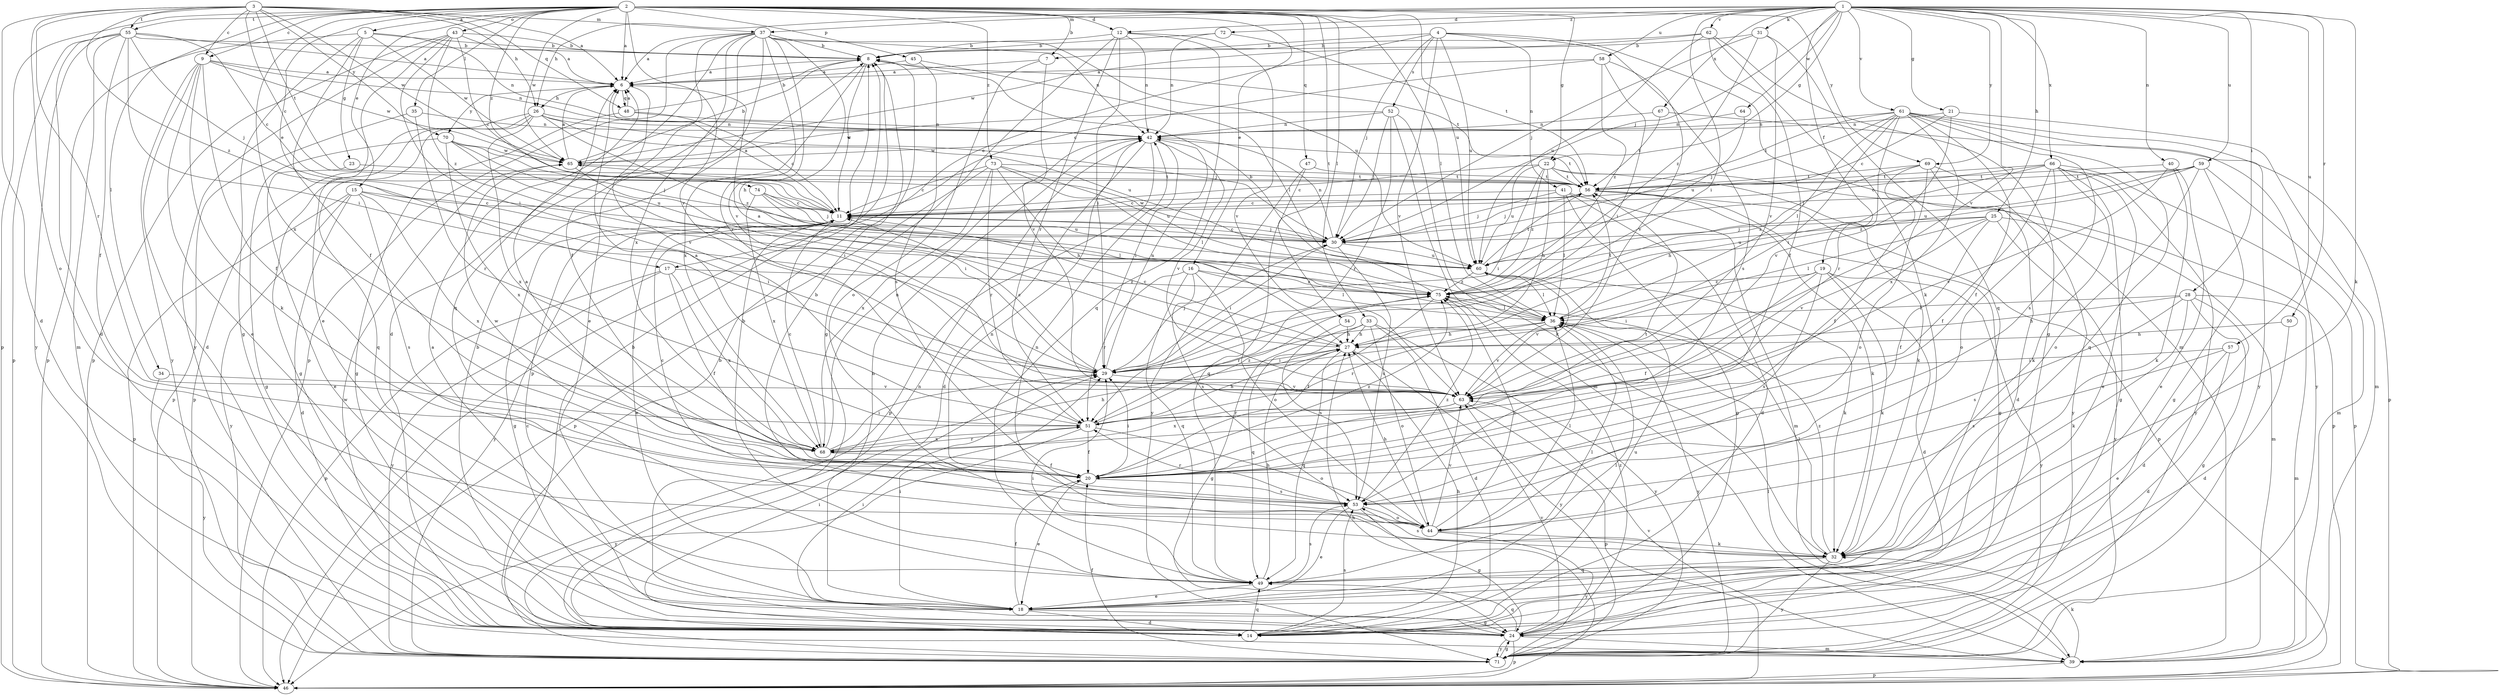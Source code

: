 strict digraph  {
	2 -> 5 [label=a];
	2 -> 6 [label=a];
	3 -> 6 [label=a];
	7 -> 6 [label=a];
	8 -> 6 [label=a];
	9 -> 6 [label=a];
	11 -> 6 [label=a];
	18 -> 6 [label=a];
	20 -> 6 [label=a];
	27 -> 6 [label=a];
	37 -> 6 [label=a];
	43 -> 6 [label=a];
	45 -> 6 [label=a];
	48 -> 6 [label=a];
	51 -> 6 [label=a];
	55 -> 6 [label=a];
	58 -> 6 [label=a];
	65 -> 6 [label=a];
	2 -> 7 [label=b];
	4 -> 7 [label=b];
	5 -> 8 [label=b];
	12 -> 8 [label=b];
	14 -> 8 [label=b];
	24 -> 8 [label=b];
	31 -> 8 [label=b];
	37 -> 8 [label=b];
	43 -> 8 [label=b];
	44 -> 8 [label=b];
	48 -> 8 [label=b];
	49 -> 8 [label=b];
	55 -> 8 [label=b];
	62 -> 8 [label=b];
	65 -> 8 [label=b];
	71 -> 8 [label=b];
	72 -> 8 [label=b];
	75 -> 8 [label=b];
	2 -> 9 [label=c];
	3 -> 9 [label=c];
	3 -> 11 [label=c];
	8 -> 11 [label=c];
	15 -> 11 [label=c];
	21 -> 11 [label=c];
	22 -> 11 [label=c];
	24 -> 11 [label=c];
	27 -> 11 [label=c];
	29 -> 11 [label=c];
	30 -> 11 [label=c];
	41 -> 11 [label=c];
	43 -> 11 [label=c];
	48 -> 11 [label=c];
	53 -> 11 [label=c];
	55 -> 11 [label=c];
	56 -> 11 [label=c];
	58 -> 11 [label=c];
	66 -> 11 [label=c];
	68 -> 11 [label=c];
	73 -> 11 [label=c];
	74 -> 11 [label=c];
	1 -> 12 [label=d];
	2 -> 12 [label=d];
	3 -> 14 [label=d];
	9 -> 14 [label=d];
	9 -> 14 [label=d];
	15 -> 14 [label=d];
	18 -> 14 [label=d];
	19 -> 14 [label=d];
	28 -> 14 [label=d];
	33 -> 14 [label=d];
	37 -> 14 [label=d];
	37 -> 14 [label=d];
	41 -> 14 [label=d];
	42 -> 14 [label=d];
	50 -> 14 [label=d];
	55 -> 14 [label=d];
	57 -> 14 [label=d];
	69 -> 14 [label=d];
	2 -> 15 [label=e];
	2 -> 16 [label=e];
	2 -> 17 [label=e];
	4 -> 17 [label=e];
	9 -> 18 [label=e];
	11 -> 18 [label=e];
	20 -> 18 [label=e];
	23 -> 18 [label=e];
	37 -> 18 [label=e];
	37 -> 18 [label=e];
	40 -> 18 [label=e];
	43 -> 18 [label=e];
	49 -> 18 [label=e];
	53 -> 18 [label=e];
	57 -> 18 [label=e];
	66 -> 18 [label=e];
	1 -> 19 [label=f];
	5 -> 20 [label=f];
	9 -> 20 [label=f];
	17 -> 20 [label=f];
	18 -> 20 [label=f];
	19 -> 20 [label=f];
	25 -> 20 [label=f];
	37 -> 20 [label=f];
	51 -> 20 [label=f];
	55 -> 20 [label=f];
	61 -> 20 [label=f];
	62 -> 20 [label=f];
	66 -> 20 [label=f];
	68 -> 20 [label=f];
	69 -> 20 [label=f];
	71 -> 20 [label=f];
	75 -> 20 [label=f];
	1 -> 21 [label=g];
	1 -> 22 [label=g];
	2 -> 22 [label=g];
	5 -> 23 [label=g];
	5 -> 24 [label=g];
	11 -> 24 [label=g];
	12 -> 24 [label=g];
	18 -> 24 [label=g];
	26 -> 24 [label=g];
	28 -> 24 [label=g];
	33 -> 24 [label=g];
	41 -> 24 [label=g];
	48 -> 24 [label=g];
	53 -> 24 [label=g];
	56 -> 24 [label=g];
	59 -> 24 [label=g];
	62 -> 24 [label=g];
	66 -> 24 [label=g];
	70 -> 24 [label=g];
	71 -> 24 [label=g];
	1 -> 25 [label=h];
	1 -> 26 [label=h];
	3 -> 26 [label=h];
	6 -> 26 [label=h];
	14 -> 27 [label=h];
	22 -> 27 [label=h];
	28 -> 27 [label=h];
	33 -> 27 [label=h];
	36 -> 27 [label=h];
	37 -> 27 [label=h];
	44 -> 27 [label=h];
	46 -> 27 [label=h];
	49 -> 27 [label=h];
	50 -> 27 [label=h];
	51 -> 27 [label=h];
	54 -> 27 [label=h];
	66 -> 27 [label=h];
	68 -> 27 [label=h];
	73 -> 27 [label=h];
	1 -> 28 [label=i];
	1 -> 29 [label=i];
	12 -> 29 [label=i];
	14 -> 29 [label=i];
	15 -> 29 [label=i];
	18 -> 29 [label=i];
	19 -> 29 [label=i];
	20 -> 29 [label=i];
	22 -> 29 [label=i];
	24 -> 29 [label=i];
	27 -> 29 [label=i];
	30 -> 29 [label=i];
	42 -> 29 [label=i];
	43 -> 29 [label=i];
	49 -> 29 [label=i];
	55 -> 29 [label=i];
	57 -> 29 [label=i];
	58 -> 29 [label=i];
	61 -> 29 [label=i];
	65 -> 29 [label=i];
	68 -> 29 [label=i];
	70 -> 29 [label=i];
	1 -> 30 [label=j];
	4 -> 30 [label=j];
	11 -> 30 [label=j];
	25 -> 30 [label=j];
	26 -> 30 [label=j];
	29 -> 30 [label=j];
	31 -> 30 [label=j];
	41 -> 30 [label=j];
	52 -> 30 [label=j];
	55 -> 30 [label=j];
	56 -> 30 [label=j];
	59 -> 30 [label=j];
	61 -> 30 [label=j];
	70 -> 30 [label=j];
	74 -> 30 [label=j];
	1 -> 31 [label=k];
	1 -> 32 [label=k];
	9 -> 32 [label=k];
	9 -> 32 [label=k];
	19 -> 32 [label=k];
	22 -> 32 [label=k];
	28 -> 32 [label=k];
	39 -> 32 [label=k];
	40 -> 32 [label=k];
	44 -> 32 [label=k];
	52 -> 32 [label=k];
	56 -> 32 [label=k];
	60 -> 32 [label=k];
	62 -> 32 [label=k];
	66 -> 32 [label=k];
	2 -> 33 [label=l];
	2 -> 34 [label=l];
	2 -> 35 [label=l];
	2 -> 36 [label=l];
	16 -> 36 [label=l];
	18 -> 36 [label=l];
	25 -> 36 [label=l];
	28 -> 36 [label=l];
	32 -> 36 [label=l];
	39 -> 36 [label=l];
	41 -> 36 [label=l];
	44 -> 36 [label=l];
	45 -> 36 [label=l];
	49 -> 36 [label=l];
	60 -> 36 [label=l];
	61 -> 36 [label=l];
	73 -> 36 [label=l];
	74 -> 36 [label=l];
	75 -> 36 [label=l];
	1 -> 37 [label=m];
	3 -> 37 [label=m];
	4 -> 39 [label=m];
	21 -> 39 [label=m];
	24 -> 39 [label=m];
	25 -> 39 [label=m];
	28 -> 39 [label=m];
	41 -> 39 [label=m];
	52 -> 39 [label=m];
	55 -> 39 [label=m];
	59 -> 39 [label=m];
	1 -> 40 [label=n];
	4 -> 41 [label=n];
	5 -> 42 [label=n];
	9 -> 42 [label=n];
	12 -> 42 [label=n];
	14 -> 42 [label=n];
	18 -> 42 [label=n];
	21 -> 42 [label=n];
	26 -> 42 [label=n];
	29 -> 42 [label=n];
	30 -> 42 [label=n];
	32 -> 42 [label=n];
	35 -> 42 [label=n];
	37 -> 42 [label=n];
	44 -> 42 [label=n];
	48 -> 42 [label=n];
	52 -> 42 [label=n];
	61 -> 42 [label=n];
	64 -> 42 [label=n];
	67 -> 42 [label=n];
	68 -> 42 [label=n];
	72 -> 42 [label=n];
	2 -> 43 [label=o];
	3 -> 44 [label=o];
	7 -> 44 [label=o];
	16 -> 44 [label=o];
	33 -> 44 [label=o];
	51 -> 44 [label=o];
	53 -> 44 [label=o];
	59 -> 44 [label=o];
	66 -> 44 [label=o];
	69 -> 44 [label=o];
	2 -> 45 [label=p];
	2 -> 46 [label=p];
	5 -> 46 [label=p];
	8 -> 46 [label=p];
	15 -> 46 [label=p];
	17 -> 46 [label=p];
	22 -> 46 [label=p];
	24 -> 46 [label=p];
	26 -> 46 [label=p];
	35 -> 46 [label=p];
	37 -> 46 [label=p];
	39 -> 46 [label=p];
	42 -> 46 [label=p];
	43 -> 46 [label=p];
	55 -> 46 [label=p];
	56 -> 46 [label=p];
	61 -> 46 [label=p];
	63 -> 46 [label=p];
	66 -> 46 [label=p];
	73 -> 46 [label=p];
	2 -> 47 [label=q];
	3 -> 48 [label=q];
	6 -> 48 [label=q];
	12 -> 49 [label=q];
	14 -> 49 [label=q];
	16 -> 49 [label=q];
	24 -> 49 [label=q];
	26 -> 49 [label=q];
	27 -> 49 [label=q];
	31 -> 49 [label=q];
	32 -> 49 [label=q];
	33 -> 49 [label=q];
	37 -> 49 [label=q];
	47 -> 49 [label=q];
	61 -> 49 [label=q];
	1 -> 50 [label=r];
	3 -> 51 [label=r];
	12 -> 51 [label=r];
	16 -> 51 [label=r];
	35 -> 51 [label=r];
	36 -> 51 [label=r];
	37 -> 51 [label=r];
	37 -> 51 [label=r];
	52 -> 51 [label=r];
	53 -> 51 [label=r];
	61 -> 51 [label=r];
	63 -> 51 [label=r];
	68 -> 51 [label=r];
	73 -> 51 [label=r];
	75 -> 51 [label=r];
	4 -> 52 [label=s];
	4 -> 53 [label=s];
	14 -> 53 [label=s];
	15 -> 53 [label=s];
	16 -> 53 [label=s];
	19 -> 53 [label=s];
	20 -> 53 [label=s];
	28 -> 53 [label=s];
	30 -> 53 [label=s];
	32 -> 53 [label=s];
	45 -> 53 [label=s];
	49 -> 53 [label=s];
	54 -> 53 [label=s];
	57 -> 53 [label=s];
	61 -> 53 [label=s];
	2 -> 54 [label=t];
	2 -> 55 [label=t];
	3 -> 55 [label=t];
	3 -> 56 [label=t];
	8 -> 56 [label=t];
	20 -> 56 [label=t];
	22 -> 56 [label=t];
	23 -> 56 [label=t];
	36 -> 56 [label=t];
	40 -> 56 [label=t];
	42 -> 56 [label=t];
	47 -> 56 [label=t];
	59 -> 56 [label=t];
	60 -> 56 [label=t];
	61 -> 56 [label=t];
	65 -> 56 [label=t];
	66 -> 56 [label=t];
	67 -> 56 [label=t];
	69 -> 56 [label=t];
	72 -> 56 [label=t];
	73 -> 56 [label=t];
	1 -> 57 [label=u];
	1 -> 58 [label=u];
	1 -> 59 [label=u];
	2 -> 60 [label=u];
	4 -> 60 [label=u];
	14 -> 60 [label=u];
	22 -> 60 [label=u];
	25 -> 60 [label=u];
	26 -> 60 [label=u];
	30 -> 60 [label=u];
	37 -> 60 [label=u];
	59 -> 60 [label=u];
	62 -> 60 [label=u];
	64 -> 60 [label=u];
	70 -> 60 [label=u];
	73 -> 60 [label=u];
	74 -> 60 [label=u];
	1 -> 61 [label=v];
	1 -> 62 [label=v];
	1 -> 63 [label=v];
	2 -> 63 [label=v];
	4 -> 63 [label=v];
	6 -> 63 [label=v];
	7 -> 63 [label=v];
	12 -> 63 [label=v];
	21 -> 63 [label=v];
	24 -> 63 [label=v];
	25 -> 63 [label=v];
	29 -> 63 [label=v];
	31 -> 63 [label=v];
	34 -> 63 [label=v];
	36 -> 63 [label=v];
	37 -> 63 [label=v];
	39 -> 63 [label=v];
	40 -> 63 [label=v];
	42 -> 63 [label=v];
	44 -> 63 [label=v];
	58 -> 63 [label=v];
	60 -> 63 [label=v];
	1 -> 64 [label=w];
	2 -> 65 [label=w];
	3 -> 65 [label=w];
	5 -> 65 [label=w];
	9 -> 65 [label=w];
	14 -> 65 [label=w];
	20 -> 65 [label=w];
	30 -> 65 [label=w];
	42 -> 65 [label=w];
	52 -> 65 [label=w];
	62 -> 65 [label=w];
	70 -> 65 [label=w];
	1 -> 66 [label=x];
	1 -> 67 [label=x];
	2 -> 68 [label=x];
	8 -> 68 [label=x];
	15 -> 68 [label=x];
	17 -> 68 [label=x];
	26 -> 68 [label=x];
	37 -> 68 [label=x];
	51 -> 68 [label=x];
	61 -> 68 [label=x];
	63 -> 68 [label=x];
	70 -> 68 [label=x];
	73 -> 68 [label=x];
	74 -> 68 [label=x];
	1 -> 69 [label=y];
	2 -> 69 [label=y];
	3 -> 70 [label=y];
	6 -> 70 [label=y];
	9 -> 71 [label=y];
	11 -> 71 [label=y];
	15 -> 71 [label=y];
	17 -> 71 [label=y];
	19 -> 71 [label=y];
	24 -> 71 [label=y];
	25 -> 71 [label=y];
	27 -> 71 [label=y];
	32 -> 71 [label=y];
	33 -> 71 [label=y];
	34 -> 71 [label=y];
	36 -> 71 [label=y];
	43 -> 71 [label=y];
	44 -> 71 [label=y];
	47 -> 71 [label=y];
	51 -> 71 [label=y];
	55 -> 71 [label=y];
	61 -> 71 [label=y];
	66 -> 71 [label=y];
	67 -> 71 [label=y];
	69 -> 71 [label=y];
	1 -> 72 [label=z];
	2 -> 73 [label=z];
	2 -> 74 [label=z];
	3 -> 75 [label=z];
	16 -> 75 [label=z];
	17 -> 75 [label=z];
	19 -> 75 [label=z];
	20 -> 75 [label=z];
	22 -> 75 [label=z];
	24 -> 75 [label=z];
	26 -> 75 [label=z];
	31 -> 75 [label=z];
	32 -> 75 [label=z];
	43 -> 75 [label=z];
	44 -> 75 [label=z];
	51 -> 75 [label=z];
	53 -> 75 [label=z];
	58 -> 75 [label=z];
	59 -> 75 [label=z];
	60 -> 75 [label=z];
	69 -> 75 [label=z];
}
